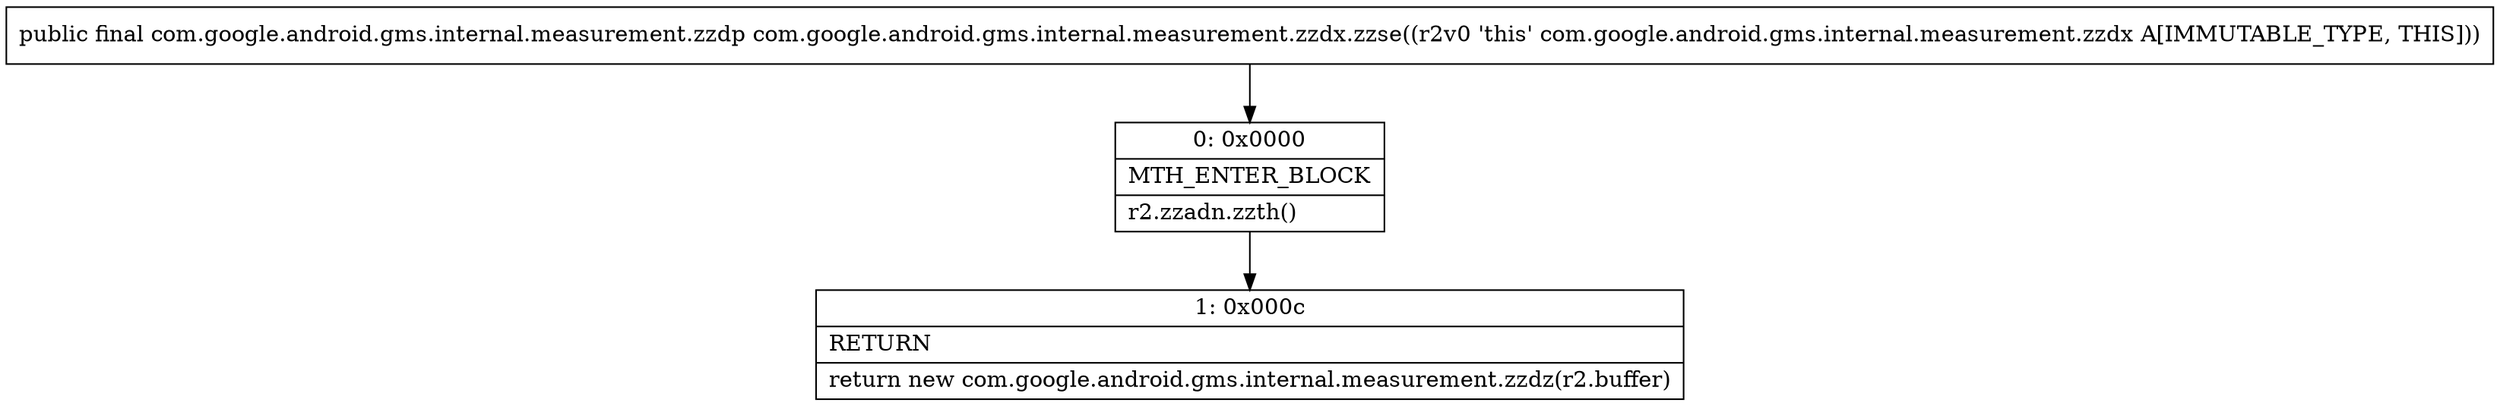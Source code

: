 digraph "CFG forcom.google.android.gms.internal.measurement.zzdx.zzse()Lcom\/google\/android\/gms\/internal\/measurement\/zzdp;" {
Node_0 [shape=record,label="{0\:\ 0x0000|MTH_ENTER_BLOCK\l|r2.zzadn.zzth()\l}"];
Node_1 [shape=record,label="{1\:\ 0x000c|RETURN\l|return new com.google.android.gms.internal.measurement.zzdz(r2.buffer)\l}"];
MethodNode[shape=record,label="{public final com.google.android.gms.internal.measurement.zzdp com.google.android.gms.internal.measurement.zzdx.zzse((r2v0 'this' com.google.android.gms.internal.measurement.zzdx A[IMMUTABLE_TYPE, THIS])) }"];
MethodNode -> Node_0;
Node_0 -> Node_1;
}

